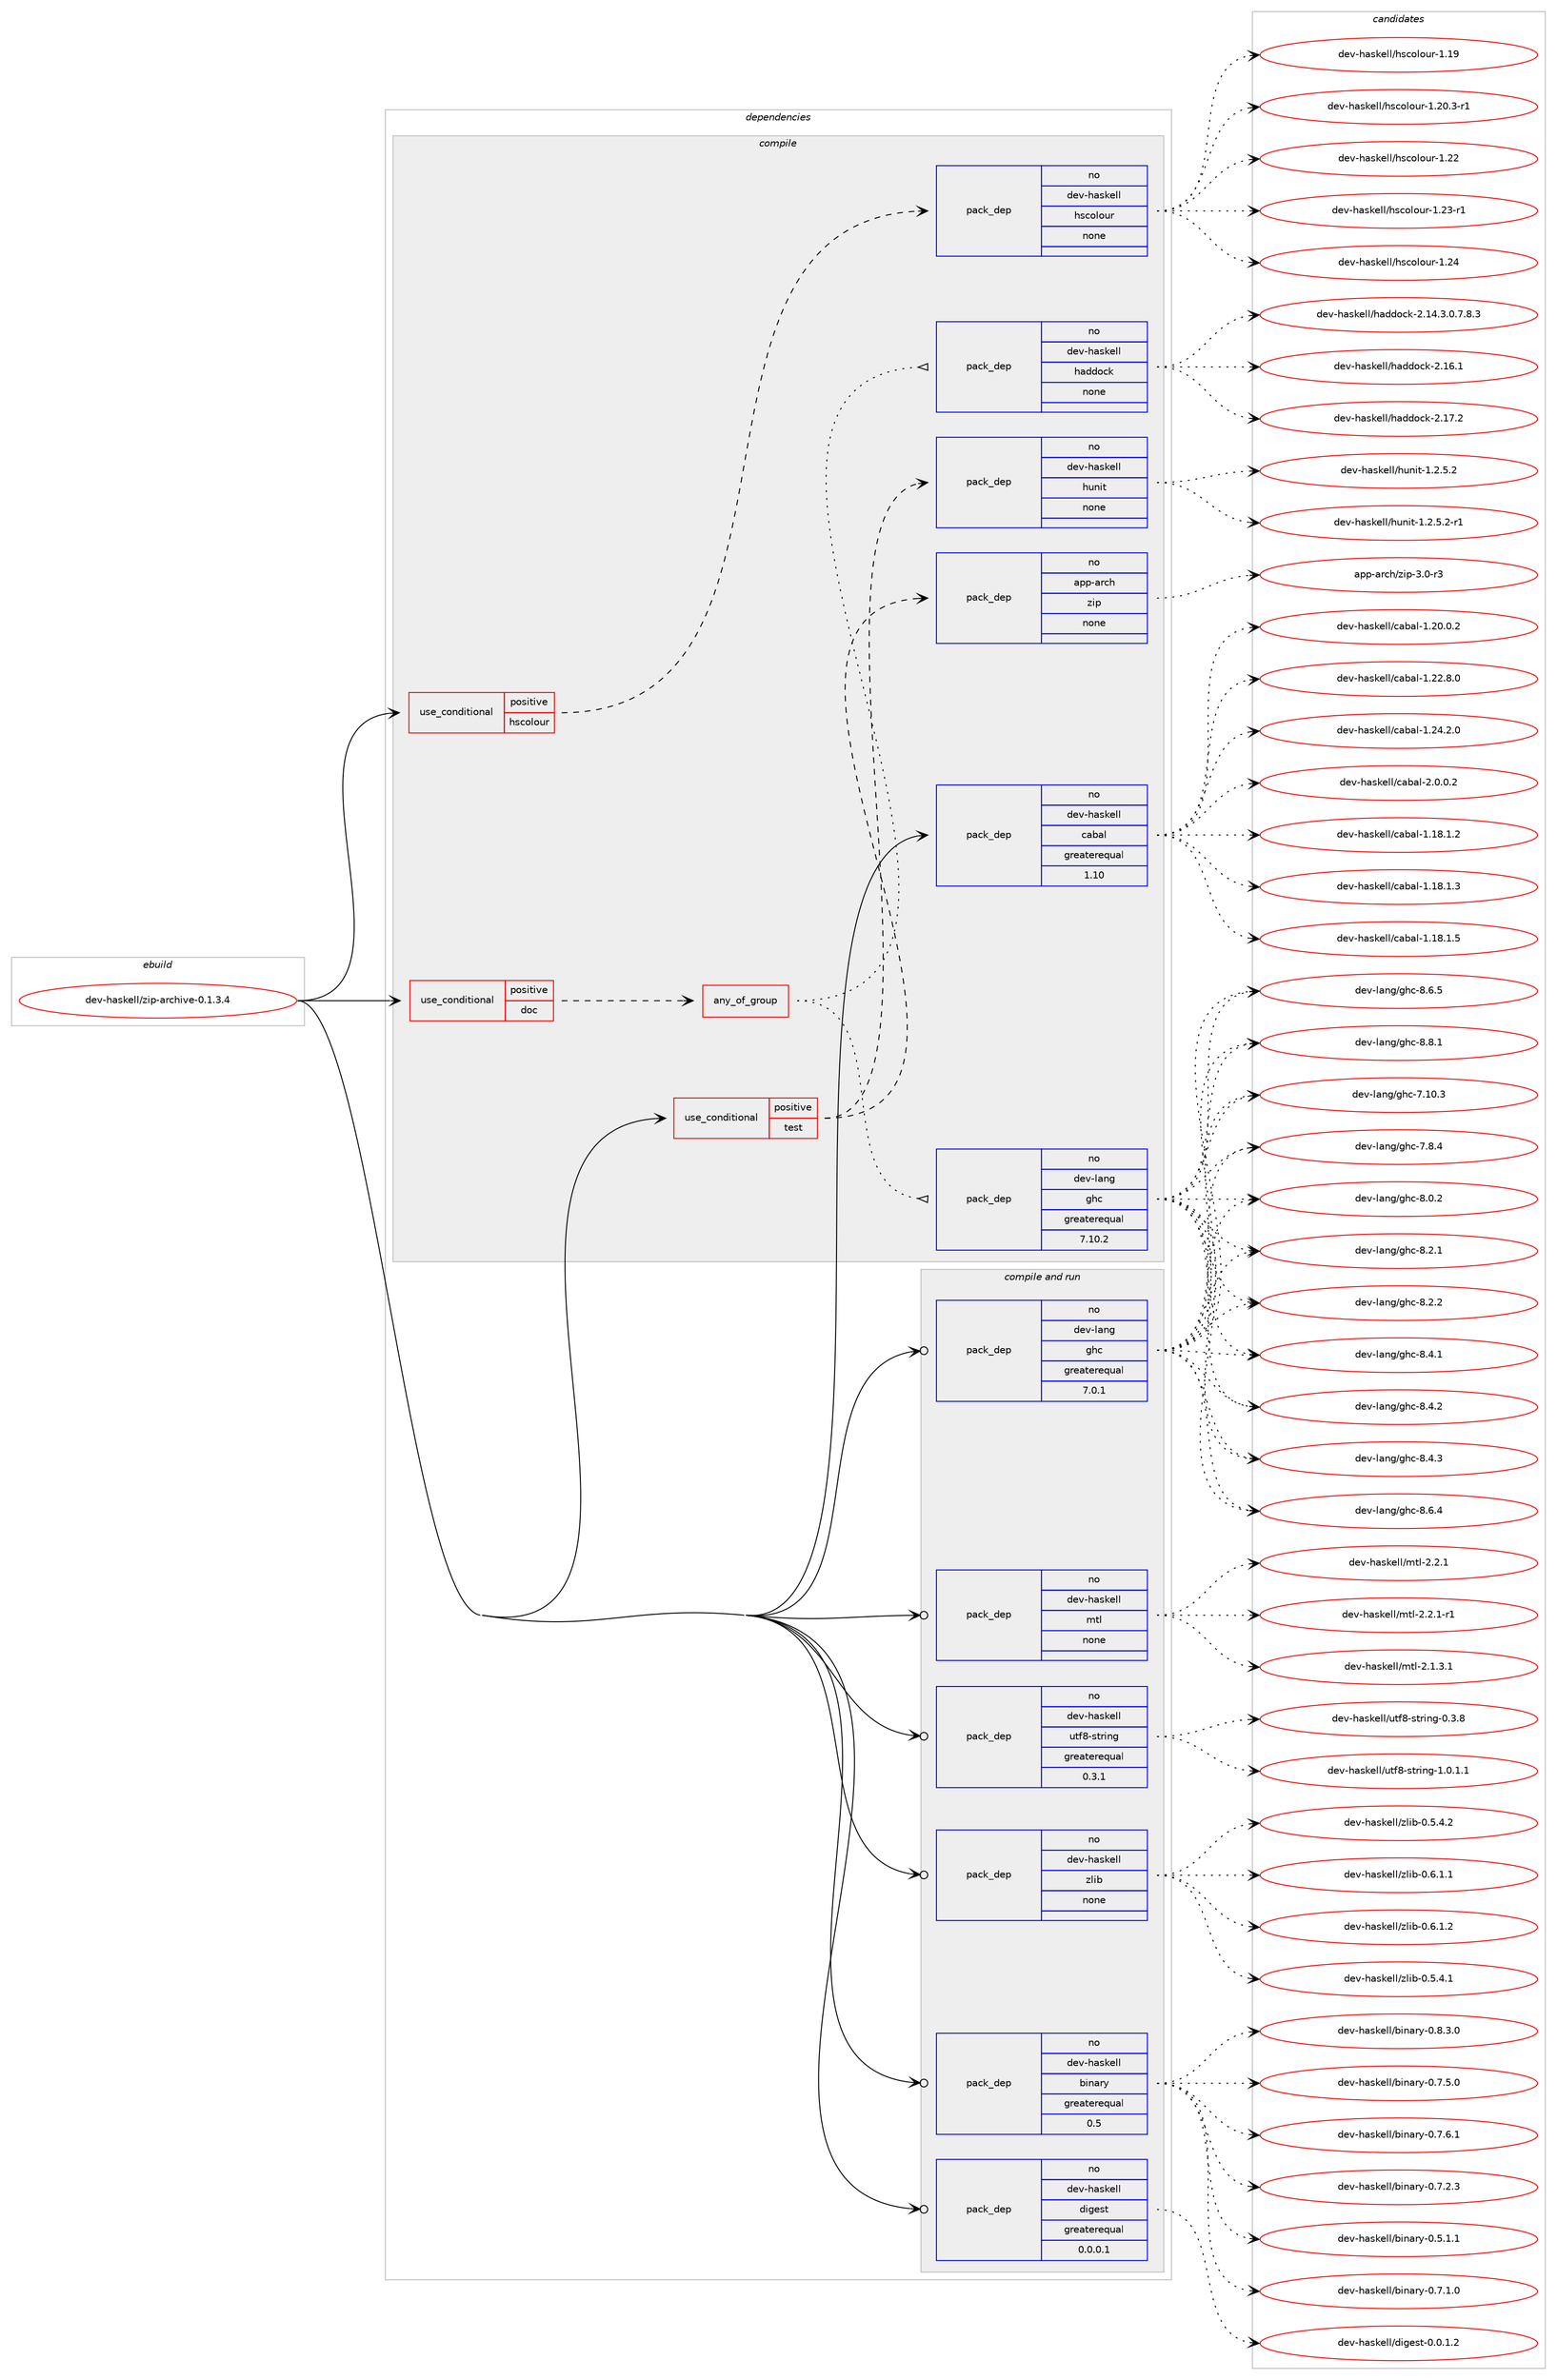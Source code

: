 digraph prolog {

# *************
# Graph options
# *************

newrank=true;
concentrate=true;
compound=true;
graph [rankdir=LR,fontname=Helvetica,fontsize=10,ranksep=1.5];#, ranksep=2.5, nodesep=0.2];
edge  [arrowhead=vee];
node  [fontname=Helvetica,fontsize=10];

# **********
# The ebuild
# **********

subgraph cluster_leftcol {
color=gray;
rank=same;
label=<<i>ebuild</i>>;
id [label="dev-haskell/zip-archive-0.1.3.4", color=red, width=4, href="../dev-haskell/zip-archive-0.1.3.4.svg"];
}

# ****************
# The dependencies
# ****************

subgraph cluster_midcol {
color=gray;
label=<<i>dependencies</i>>;
subgraph cluster_compile {
fillcolor="#eeeeee";
style=filled;
label=<<i>compile</i>>;
subgraph cond128437 {
dependency550209 [label=<<TABLE BORDER="0" CELLBORDER="1" CELLSPACING="0" CELLPADDING="4"><TR><TD ROWSPAN="3" CELLPADDING="10">use_conditional</TD></TR><TR><TD>positive</TD></TR><TR><TD>doc</TD></TR></TABLE>>, shape=none, color=red];
subgraph any10803 {
dependency550210 [label=<<TABLE BORDER="0" CELLBORDER="1" CELLSPACING="0" CELLPADDING="4"><TR><TD CELLPADDING="10">any_of_group</TD></TR></TABLE>>, shape=none, color=red];subgraph pack410612 {
dependency550211 [label=<<TABLE BORDER="0" CELLBORDER="1" CELLSPACING="0" CELLPADDING="4" WIDTH="220"><TR><TD ROWSPAN="6" CELLPADDING="30">pack_dep</TD></TR><TR><TD WIDTH="110">no</TD></TR><TR><TD>dev-haskell</TD></TR><TR><TD>haddock</TD></TR><TR><TD>none</TD></TR><TR><TD></TD></TR></TABLE>>, shape=none, color=blue];
}
dependency550210:e -> dependency550211:w [weight=20,style="dotted",arrowhead="oinv"];
subgraph pack410613 {
dependency550212 [label=<<TABLE BORDER="0" CELLBORDER="1" CELLSPACING="0" CELLPADDING="4" WIDTH="220"><TR><TD ROWSPAN="6" CELLPADDING="30">pack_dep</TD></TR><TR><TD WIDTH="110">no</TD></TR><TR><TD>dev-lang</TD></TR><TR><TD>ghc</TD></TR><TR><TD>greaterequal</TD></TR><TR><TD>7.10.2</TD></TR></TABLE>>, shape=none, color=blue];
}
dependency550210:e -> dependency550212:w [weight=20,style="dotted",arrowhead="oinv"];
}
dependency550209:e -> dependency550210:w [weight=20,style="dashed",arrowhead="vee"];
}
id:e -> dependency550209:w [weight=20,style="solid",arrowhead="vee"];
subgraph cond128438 {
dependency550213 [label=<<TABLE BORDER="0" CELLBORDER="1" CELLSPACING="0" CELLPADDING="4"><TR><TD ROWSPAN="3" CELLPADDING="10">use_conditional</TD></TR><TR><TD>positive</TD></TR><TR><TD>hscolour</TD></TR></TABLE>>, shape=none, color=red];
subgraph pack410614 {
dependency550214 [label=<<TABLE BORDER="0" CELLBORDER="1" CELLSPACING="0" CELLPADDING="4" WIDTH="220"><TR><TD ROWSPAN="6" CELLPADDING="30">pack_dep</TD></TR><TR><TD WIDTH="110">no</TD></TR><TR><TD>dev-haskell</TD></TR><TR><TD>hscolour</TD></TR><TR><TD>none</TD></TR><TR><TD></TD></TR></TABLE>>, shape=none, color=blue];
}
dependency550213:e -> dependency550214:w [weight=20,style="dashed",arrowhead="vee"];
}
id:e -> dependency550213:w [weight=20,style="solid",arrowhead="vee"];
subgraph cond128439 {
dependency550215 [label=<<TABLE BORDER="0" CELLBORDER="1" CELLSPACING="0" CELLPADDING="4"><TR><TD ROWSPAN="3" CELLPADDING="10">use_conditional</TD></TR><TR><TD>positive</TD></TR><TR><TD>test</TD></TR></TABLE>>, shape=none, color=red];
subgraph pack410615 {
dependency550216 [label=<<TABLE BORDER="0" CELLBORDER="1" CELLSPACING="0" CELLPADDING="4" WIDTH="220"><TR><TD ROWSPAN="6" CELLPADDING="30">pack_dep</TD></TR><TR><TD WIDTH="110">no</TD></TR><TR><TD>dev-haskell</TD></TR><TR><TD>hunit</TD></TR><TR><TD>none</TD></TR><TR><TD></TD></TR></TABLE>>, shape=none, color=blue];
}
dependency550215:e -> dependency550216:w [weight=20,style="dashed",arrowhead="vee"];
subgraph pack410616 {
dependency550217 [label=<<TABLE BORDER="0" CELLBORDER="1" CELLSPACING="0" CELLPADDING="4" WIDTH="220"><TR><TD ROWSPAN="6" CELLPADDING="30">pack_dep</TD></TR><TR><TD WIDTH="110">no</TD></TR><TR><TD>app-arch</TD></TR><TR><TD>zip</TD></TR><TR><TD>none</TD></TR><TR><TD></TD></TR></TABLE>>, shape=none, color=blue];
}
dependency550215:e -> dependency550217:w [weight=20,style="dashed",arrowhead="vee"];
}
id:e -> dependency550215:w [weight=20,style="solid",arrowhead="vee"];
subgraph pack410617 {
dependency550218 [label=<<TABLE BORDER="0" CELLBORDER="1" CELLSPACING="0" CELLPADDING="4" WIDTH="220"><TR><TD ROWSPAN="6" CELLPADDING="30">pack_dep</TD></TR><TR><TD WIDTH="110">no</TD></TR><TR><TD>dev-haskell</TD></TR><TR><TD>cabal</TD></TR><TR><TD>greaterequal</TD></TR><TR><TD>1.10</TD></TR></TABLE>>, shape=none, color=blue];
}
id:e -> dependency550218:w [weight=20,style="solid",arrowhead="vee"];
}
subgraph cluster_compileandrun {
fillcolor="#eeeeee";
style=filled;
label=<<i>compile and run</i>>;
subgraph pack410618 {
dependency550219 [label=<<TABLE BORDER="0" CELLBORDER="1" CELLSPACING="0" CELLPADDING="4" WIDTH="220"><TR><TD ROWSPAN="6" CELLPADDING="30">pack_dep</TD></TR><TR><TD WIDTH="110">no</TD></TR><TR><TD>dev-haskell</TD></TR><TR><TD>binary</TD></TR><TR><TD>greaterequal</TD></TR><TR><TD>0.5</TD></TR></TABLE>>, shape=none, color=blue];
}
id:e -> dependency550219:w [weight=20,style="solid",arrowhead="odotvee"];
subgraph pack410619 {
dependency550220 [label=<<TABLE BORDER="0" CELLBORDER="1" CELLSPACING="0" CELLPADDING="4" WIDTH="220"><TR><TD ROWSPAN="6" CELLPADDING="30">pack_dep</TD></TR><TR><TD WIDTH="110">no</TD></TR><TR><TD>dev-haskell</TD></TR><TR><TD>digest</TD></TR><TR><TD>greaterequal</TD></TR><TR><TD>0.0.0.1</TD></TR></TABLE>>, shape=none, color=blue];
}
id:e -> dependency550220:w [weight=20,style="solid",arrowhead="odotvee"];
subgraph pack410620 {
dependency550221 [label=<<TABLE BORDER="0" CELLBORDER="1" CELLSPACING="0" CELLPADDING="4" WIDTH="220"><TR><TD ROWSPAN="6" CELLPADDING="30">pack_dep</TD></TR><TR><TD WIDTH="110">no</TD></TR><TR><TD>dev-haskell</TD></TR><TR><TD>mtl</TD></TR><TR><TD>none</TD></TR><TR><TD></TD></TR></TABLE>>, shape=none, color=blue];
}
id:e -> dependency550221:w [weight=20,style="solid",arrowhead="odotvee"];
subgraph pack410621 {
dependency550222 [label=<<TABLE BORDER="0" CELLBORDER="1" CELLSPACING="0" CELLPADDING="4" WIDTH="220"><TR><TD ROWSPAN="6" CELLPADDING="30">pack_dep</TD></TR><TR><TD WIDTH="110">no</TD></TR><TR><TD>dev-haskell</TD></TR><TR><TD>utf8-string</TD></TR><TR><TD>greaterequal</TD></TR><TR><TD>0.3.1</TD></TR></TABLE>>, shape=none, color=blue];
}
id:e -> dependency550222:w [weight=20,style="solid",arrowhead="odotvee"];
subgraph pack410622 {
dependency550223 [label=<<TABLE BORDER="0" CELLBORDER="1" CELLSPACING="0" CELLPADDING="4" WIDTH="220"><TR><TD ROWSPAN="6" CELLPADDING="30">pack_dep</TD></TR><TR><TD WIDTH="110">no</TD></TR><TR><TD>dev-haskell</TD></TR><TR><TD>zlib</TD></TR><TR><TD>none</TD></TR><TR><TD></TD></TR></TABLE>>, shape=none, color=blue];
}
id:e -> dependency550223:w [weight=20,style="solid",arrowhead="odotvee"];
subgraph pack410623 {
dependency550224 [label=<<TABLE BORDER="0" CELLBORDER="1" CELLSPACING="0" CELLPADDING="4" WIDTH="220"><TR><TD ROWSPAN="6" CELLPADDING="30">pack_dep</TD></TR><TR><TD WIDTH="110">no</TD></TR><TR><TD>dev-lang</TD></TR><TR><TD>ghc</TD></TR><TR><TD>greaterequal</TD></TR><TR><TD>7.0.1</TD></TR></TABLE>>, shape=none, color=blue];
}
id:e -> dependency550224:w [weight=20,style="solid",arrowhead="odotvee"];
}
subgraph cluster_run {
fillcolor="#eeeeee";
style=filled;
label=<<i>run</i>>;
}
}

# **************
# The candidates
# **************

subgraph cluster_choices {
rank=same;
color=gray;
label=<<i>candidates</i>>;

subgraph choice410612 {
color=black;
nodesep=1;
choice1001011184510497115107101108108471049710010011199107455046495246514648465546564651 [label="dev-haskell/haddock-2.14.3.0.7.8.3", color=red, width=4,href="../dev-haskell/haddock-2.14.3.0.7.8.3.svg"];
choice100101118451049711510710110810847104971001001119910745504649544649 [label="dev-haskell/haddock-2.16.1", color=red, width=4,href="../dev-haskell/haddock-2.16.1.svg"];
choice100101118451049711510710110810847104971001001119910745504649554650 [label="dev-haskell/haddock-2.17.2", color=red, width=4,href="../dev-haskell/haddock-2.17.2.svg"];
dependency550211:e -> choice1001011184510497115107101108108471049710010011199107455046495246514648465546564651:w [style=dotted,weight="100"];
dependency550211:e -> choice100101118451049711510710110810847104971001001119910745504649544649:w [style=dotted,weight="100"];
dependency550211:e -> choice100101118451049711510710110810847104971001001119910745504649554650:w [style=dotted,weight="100"];
}
subgraph choice410613 {
color=black;
nodesep=1;
choice1001011184510897110103471031049945554649484651 [label="dev-lang/ghc-7.10.3", color=red, width=4,href="../dev-lang/ghc-7.10.3.svg"];
choice10010111845108971101034710310499455546564652 [label="dev-lang/ghc-7.8.4", color=red, width=4,href="../dev-lang/ghc-7.8.4.svg"];
choice10010111845108971101034710310499455646484650 [label="dev-lang/ghc-8.0.2", color=red, width=4,href="../dev-lang/ghc-8.0.2.svg"];
choice10010111845108971101034710310499455646504649 [label="dev-lang/ghc-8.2.1", color=red, width=4,href="../dev-lang/ghc-8.2.1.svg"];
choice10010111845108971101034710310499455646504650 [label="dev-lang/ghc-8.2.2", color=red, width=4,href="../dev-lang/ghc-8.2.2.svg"];
choice10010111845108971101034710310499455646524649 [label="dev-lang/ghc-8.4.1", color=red, width=4,href="../dev-lang/ghc-8.4.1.svg"];
choice10010111845108971101034710310499455646524650 [label="dev-lang/ghc-8.4.2", color=red, width=4,href="../dev-lang/ghc-8.4.2.svg"];
choice10010111845108971101034710310499455646524651 [label="dev-lang/ghc-8.4.3", color=red, width=4,href="../dev-lang/ghc-8.4.3.svg"];
choice10010111845108971101034710310499455646544652 [label="dev-lang/ghc-8.6.4", color=red, width=4,href="../dev-lang/ghc-8.6.4.svg"];
choice10010111845108971101034710310499455646544653 [label="dev-lang/ghc-8.6.5", color=red, width=4,href="../dev-lang/ghc-8.6.5.svg"];
choice10010111845108971101034710310499455646564649 [label="dev-lang/ghc-8.8.1", color=red, width=4,href="../dev-lang/ghc-8.8.1.svg"];
dependency550212:e -> choice1001011184510897110103471031049945554649484651:w [style=dotted,weight="100"];
dependency550212:e -> choice10010111845108971101034710310499455546564652:w [style=dotted,weight="100"];
dependency550212:e -> choice10010111845108971101034710310499455646484650:w [style=dotted,weight="100"];
dependency550212:e -> choice10010111845108971101034710310499455646504649:w [style=dotted,weight="100"];
dependency550212:e -> choice10010111845108971101034710310499455646504650:w [style=dotted,weight="100"];
dependency550212:e -> choice10010111845108971101034710310499455646524649:w [style=dotted,weight="100"];
dependency550212:e -> choice10010111845108971101034710310499455646524650:w [style=dotted,weight="100"];
dependency550212:e -> choice10010111845108971101034710310499455646524651:w [style=dotted,weight="100"];
dependency550212:e -> choice10010111845108971101034710310499455646544652:w [style=dotted,weight="100"];
dependency550212:e -> choice10010111845108971101034710310499455646544653:w [style=dotted,weight="100"];
dependency550212:e -> choice10010111845108971101034710310499455646564649:w [style=dotted,weight="100"];
}
subgraph choice410614 {
color=black;
nodesep=1;
choice100101118451049711510710110810847104115991111081111171144549464957 [label="dev-haskell/hscolour-1.19", color=red, width=4,href="../dev-haskell/hscolour-1.19.svg"];
choice10010111845104971151071011081084710411599111108111117114454946504846514511449 [label="dev-haskell/hscolour-1.20.3-r1", color=red, width=4,href="../dev-haskell/hscolour-1.20.3-r1.svg"];
choice100101118451049711510710110810847104115991111081111171144549465050 [label="dev-haskell/hscolour-1.22", color=red, width=4,href="../dev-haskell/hscolour-1.22.svg"];
choice1001011184510497115107101108108471041159911110811111711445494650514511449 [label="dev-haskell/hscolour-1.23-r1", color=red, width=4,href="../dev-haskell/hscolour-1.23-r1.svg"];
choice100101118451049711510710110810847104115991111081111171144549465052 [label="dev-haskell/hscolour-1.24", color=red, width=4,href="../dev-haskell/hscolour-1.24.svg"];
dependency550214:e -> choice100101118451049711510710110810847104115991111081111171144549464957:w [style=dotted,weight="100"];
dependency550214:e -> choice10010111845104971151071011081084710411599111108111117114454946504846514511449:w [style=dotted,weight="100"];
dependency550214:e -> choice100101118451049711510710110810847104115991111081111171144549465050:w [style=dotted,weight="100"];
dependency550214:e -> choice1001011184510497115107101108108471041159911110811111711445494650514511449:w [style=dotted,weight="100"];
dependency550214:e -> choice100101118451049711510710110810847104115991111081111171144549465052:w [style=dotted,weight="100"];
}
subgraph choice410615 {
color=black;
nodesep=1;
choice1001011184510497115107101108108471041171101051164549465046534650 [label="dev-haskell/hunit-1.2.5.2", color=red, width=4,href="../dev-haskell/hunit-1.2.5.2.svg"];
choice10010111845104971151071011081084710411711010511645494650465346504511449 [label="dev-haskell/hunit-1.2.5.2-r1", color=red, width=4,href="../dev-haskell/hunit-1.2.5.2-r1.svg"];
dependency550216:e -> choice1001011184510497115107101108108471041171101051164549465046534650:w [style=dotted,weight="100"];
dependency550216:e -> choice10010111845104971151071011081084710411711010511645494650465346504511449:w [style=dotted,weight="100"];
}
subgraph choice410616 {
color=black;
nodesep=1;
choice9711211245971149910447122105112455146484511451 [label="app-arch/zip-3.0-r3", color=red, width=4,href="../app-arch/zip-3.0-r3.svg"];
dependency550217:e -> choice9711211245971149910447122105112455146484511451:w [style=dotted,weight="100"];
}
subgraph choice410617 {
color=black;
nodesep=1;
choice10010111845104971151071011081084799979897108454946495646494650 [label="dev-haskell/cabal-1.18.1.2", color=red, width=4,href="../dev-haskell/cabal-1.18.1.2.svg"];
choice10010111845104971151071011081084799979897108454946495646494651 [label="dev-haskell/cabal-1.18.1.3", color=red, width=4,href="../dev-haskell/cabal-1.18.1.3.svg"];
choice10010111845104971151071011081084799979897108454946495646494653 [label="dev-haskell/cabal-1.18.1.5", color=red, width=4,href="../dev-haskell/cabal-1.18.1.5.svg"];
choice10010111845104971151071011081084799979897108454946504846484650 [label="dev-haskell/cabal-1.20.0.2", color=red, width=4,href="../dev-haskell/cabal-1.20.0.2.svg"];
choice10010111845104971151071011081084799979897108454946505046564648 [label="dev-haskell/cabal-1.22.8.0", color=red, width=4,href="../dev-haskell/cabal-1.22.8.0.svg"];
choice10010111845104971151071011081084799979897108454946505246504648 [label="dev-haskell/cabal-1.24.2.0", color=red, width=4,href="../dev-haskell/cabal-1.24.2.0.svg"];
choice100101118451049711510710110810847999798971084550464846484650 [label="dev-haskell/cabal-2.0.0.2", color=red, width=4,href="../dev-haskell/cabal-2.0.0.2.svg"];
dependency550218:e -> choice10010111845104971151071011081084799979897108454946495646494650:w [style=dotted,weight="100"];
dependency550218:e -> choice10010111845104971151071011081084799979897108454946495646494651:w [style=dotted,weight="100"];
dependency550218:e -> choice10010111845104971151071011081084799979897108454946495646494653:w [style=dotted,weight="100"];
dependency550218:e -> choice10010111845104971151071011081084799979897108454946504846484650:w [style=dotted,weight="100"];
dependency550218:e -> choice10010111845104971151071011081084799979897108454946505046564648:w [style=dotted,weight="100"];
dependency550218:e -> choice10010111845104971151071011081084799979897108454946505246504648:w [style=dotted,weight="100"];
dependency550218:e -> choice100101118451049711510710110810847999798971084550464846484650:w [style=dotted,weight="100"];
}
subgraph choice410618 {
color=black;
nodesep=1;
choice10010111845104971151071011081084798105110971141214548465346494649 [label="dev-haskell/binary-0.5.1.1", color=red, width=4,href="../dev-haskell/binary-0.5.1.1.svg"];
choice10010111845104971151071011081084798105110971141214548465546494648 [label="dev-haskell/binary-0.7.1.0", color=red, width=4,href="../dev-haskell/binary-0.7.1.0.svg"];
choice10010111845104971151071011081084798105110971141214548465546504651 [label="dev-haskell/binary-0.7.2.3", color=red, width=4,href="../dev-haskell/binary-0.7.2.3.svg"];
choice10010111845104971151071011081084798105110971141214548465546534648 [label="dev-haskell/binary-0.7.5.0", color=red, width=4,href="../dev-haskell/binary-0.7.5.0.svg"];
choice10010111845104971151071011081084798105110971141214548465546544649 [label="dev-haskell/binary-0.7.6.1", color=red, width=4,href="../dev-haskell/binary-0.7.6.1.svg"];
choice10010111845104971151071011081084798105110971141214548465646514648 [label="dev-haskell/binary-0.8.3.0", color=red, width=4,href="../dev-haskell/binary-0.8.3.0.svg"];
dependency550219:e -> choice10010111845104971151071011081084798105110971141214548465346494649:w [style=dotted,weight="100"];
dependency550219:e -> choice10010111845104971151071011081084798105110971141214548465546494648:w [style=dotted,weight="100"];
dependency550219:e -> choice10010111845104971151071011081084798105110971141214548465546504651:w [style=dotted,weight="100"];
dependency550219:e -> choice10010111845104971151071011081084798105110971141214548465546534648:w [style=dotted,weight="100"];
dependency550219:e -> choice10010111845104971151071011081084798105110971141214548465546544649:w [style=dotted,weight="100"];
dependency550219:e -> choice10010111845104971151071011081084798105110971141214548465646514648:w [style=dotted,weight="100"];
}
subgraph choice410619 {
color=black;
nodesep=1;
choice1001011184510497115107101108108471001051031011151164548464846494650 [label="dev-haskell/digest-0.0.1.2", color=red, width=4,href="../dev-haskell/digest-0.0.1.2.svg"];
dependency550220:e -> choice1001011184510497115107101108108471001051031011151164548464846494650:w [style=dotted,weight="100"];
}
subgraph choice410620 {
color=black;
nodesep=1;
choice1001011184510497115107101108108471091161084550464946514649 [label="dev-haskell/mtl-2.1.3.1", color=red, width=4,href="../dev-haskell/mtl-2.1.3.1.svg"];
choice100101118451049711510710110810847109116108455046504649 [label="dev-haskell/mtl-2.2.1", color=red, width=4,href="../dev-haskell/mtl-2.2.1.svg"];
choice1001011184510497115107101108108471091161084550465046494511449 [label="dev-haskell/mtl-2.2.1-r1", color=red, width=4,href="../dev-haskell/mtl-2.2.1-r1.svg"];
dependency550221:e -> choice1001011184510497115107101108108471091161084550464946514649:w [style=dotted,weight="100"];
dependency550221:e -> choice100101118451049711510710110810847109116108455046504649:w [style=dotted,weight="100"];
dependency550221:e -> choice1001011184510497115107101108108471091161084550465046494511449:w [style=dotted,weight="100"];
}
subgraph choice410621 {
color=black;
nodesep=1;
choice1001011184510497115107101108108471171161025645115116114105110103454846514656 [label="dev-haskell/utf8-string-0.3.8", color=red, width=4,href="../dev-haskell/utf8-string-0.3.8.svg"];
choice10010111845104971151071011081084711711610256451151161141051101034549464846494649 [label="dev-haskell/utf8-string-1.0.1.1", color=red, width=4,href="../dev-haskell/utf8-string-1.0.1.1.svg"];
dependency550222:e -> choice1001011184510497115107101108108471171161025645115116114105110103454846514656:w [style=dotted,weight="100"];
dependency550222:e -> choice10010111845104971151071011081084711711610256451151161141051101034549464846494649:w [style=dotted,weight="100"];
}
subgraph choice410622 {
color=black;
nodesep=1;
choice100101118451049711510710110810847122108105984548465346524649 [label="dev-haskell/zlib-0.5.4.1", color=red, width=4,href="../dev-haskell/zlib-0.5.4.1.svg"];
choice100101118451049711510710110810847122108105984548465346524650 [label="dev-haskell/zlib-0.5.4.2", color=red, width=4,href="../dev-haskell/zlib-0.5.4.2.svg"];
choice100101118451049711510710110810847122108105984548465446494649 [label="dev-haskell/zlib-0.6.1.1", color=red, width=4,href="../dev-haskell/zlib-0.6.1.1.svg"];
choice100101118451049711510710110810847122108105984548465446494650 [label="dev-haskell/zlib-0.6.1.2", color=red, width=4,href="../dev-haskell/zlib-0.6.1.2.svg"];
dependency550223:e -> choice100101118451049711510710110810847122108105984548465346524649:w [style=dotted,weight="100"];
dependency550223:e -> choice100101118451049711510710110810847122108105984548465346524650:w [style=dotted,weight="100"];
dependency550223:e -> choice100101118451049711510710110810847122108105984548465446494649:w [style=dotted,weight="100"];
dependency550223:e -> choice100101118451049711510710110810847122108105984548465446494650:w [style=dotted,weight="100"];
}
subgraph choice410623 {
color=black;
nodesep=1;
choice1001011184510897110103471031049945554649484651 [label="dev-lang/ghc-7.10.3", color=red, width=4,href="../dev-lang/ghc-7.10.3.svg"];
choice10010111845108971101034710310499455546564652 [label="dev-lang/ghc-7.8.4", color=red, width=4,href="../dev-lang/ghc-7.8.4.svg"];
choice10010111845108971101034710310499455646484650 [label="dev-lang/ghc-8.0.2", color=red, width=4,href="../dev-lang/ghc-8.0.2.svg"];
choice10010111845108971101034710310499455646504649 [label="dev-lang/ghc-8.2.1", color=red, width=4,href="../dev-lang/ghc-8.2.1.svg"];
choice10010111845108971101034710310499455646504650 [label="dev-lang/ghc-8.2.2", color=red, width=4,href="../dev-lang/ghc-8.2.2.svg"];
choice10010111845108971101034710310499455646524649 [label="dev-lang/ghc-8.4.1", color=red, width=4,href="../dev-lang/ghc-8.4.1.svg"];
choice10010111845108971101034710310499455646524650 [label="dev-lang/ghc-8.4.2", color=red, width=4,href="../dev-lang/ghc-8.4.2.svg"];
choice10010111845108971101034710310499455646524651 [label="dev-lang/ghc-8.4.3", color=red, width=4,href="../dev-lang/ghc-8.4.3.svg"];
choice10010111845108971101034710310499455646544652 [label="dev-lang/ghc-8.6.4", color=red, width=4,href="../dev-lang/ghc-8.6.4.svg"];
choice10010111845108971101034710310499455646544653 [label="dev-lang/ghc-8.6.5", color=red, width=4,href="../dev-lang/ghc-8.6.5.svg"];
choice10010111845108971101034710310499455646564649 [label="dev-lang/ghc-8.8.1", color=red, width=4,href="../dev-lang/ghc-8.8.1.svg"];
dependency550224:e -> choice1001011184510897110103471031049945554649484651:w [style=dotted,weight="100"];
dependency550224:e -> choice10010111845108971101034710310499455546564652:w [style=dotted,weight="100"];
dependency550224:e -> choice10010111845108971101034710310499455646484650:w [style=dotted,weight="100"];
dependency550224:e -> choice10010111845108971101034710310499455646504649:w [style=dotted,weight="100"];
dependency550224:e -> choice10010111845108971101034710310499455646504650:w [style=dotted,weight="100"];
dependency550224:e -> choice10010111845108971101034710310499455646524649:w [style=dotted,weight="100"];
dependency550224:e -> choice10010111845108971101034710310499455646524650:w [style=dotted,weight="100"];
dependency550224:e -> choice10010111845108971101034710310499455646524651:w [style=dotted,weight="100"];
dependency550224:e -> choice10010111845108971101034710310499455646544652:w [style=dotted,weight="100"];
dependency550224:e -> choice10010111845108971101034710310499455646544653:w [style=dotted,weight="100"];
dependency550224:e -> choice10010111845108971101034710310499455646564649:w [style=dotted,weight="100"];
}
}

}
